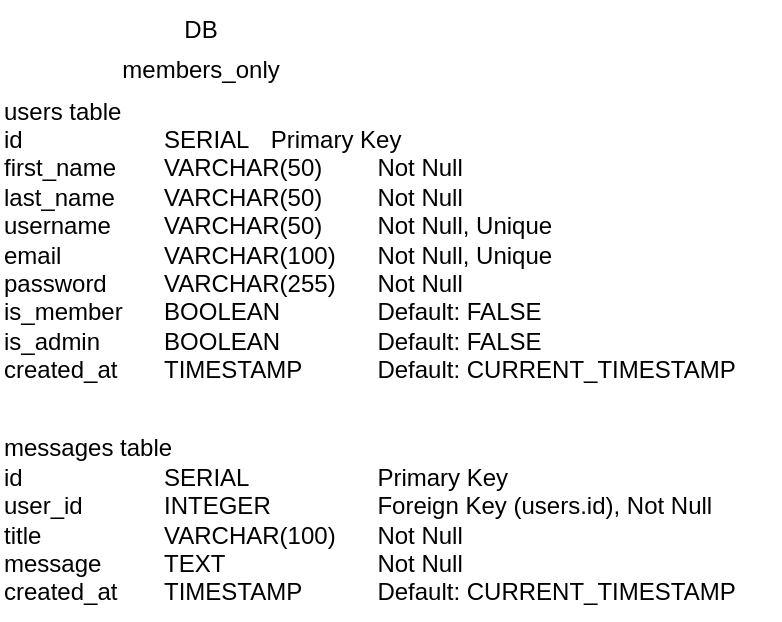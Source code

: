<mxfile version="24.5.4" type="device">
  <diagram name="Page-1" id="crxT8aWyLm-dhsF8x4k2">
    <mxGraphModel dx="827" dy="417" grid="1" gridSize="10" guides="1" tooltips="1" connect="1" arrows="1" fold="1" page="1" pageScale="1" pageWidth="850" pageHeight="1100" math="0" shadow="0">
      <root>
        <mxCell id="0" />
        <mxCell id="1" parent="0" />
        <mxCell id="vYu6mopZHPDoFizPH-5i-1" value="DB" style="text;html=1;align=center;verticalAlign=middle;resizable=0;points=[];autosize=1;strokeColor=none;fillColor=none;" vertex="1" parent="1">
          <mxGeometry x="90" y="20" width="40" height="30" as="geometry" />
        </mxCell>
        <mxCell id="vYu6mopZHPDoFizPH-5i-2" value="members_only" style="text;html=1;align=center;verticalAlign=middle;resizable=0;points=[];autosize=1;strokeColor=none;fillColor=none;" vertex="1" parent="1">
          <mxGeometry x="60" y="40" width="100" height="30" as="geometry" />
        </mxCell>
        <mxCell id="vYu6mopZHPDoFizPH-5i-3" value="&lt;div&gt;users table&lt;/div&gt;&lt;div&gt;id&lt;span style=&quot;white-space-collapse: preserve;&quot;&gt;&#x9;&lt;/span&gt;&amp;nbsp; &amp;nbsp; &amp;nbsp; &amp;nbsp; &amp;nbsp; &amp;nbsp; &amp;nbsp; &amp;nbsp; SERIAL&lt;span style=&quot;white-space-collapse: preserve;&quot;&gt;&#x9;&lt;/span&gt;Primary Key&lt;/div&gt;&lt;div&gt;first_name&lt;span style=&quot;white-space-collapse: preserve;&quot;&gt;&#x9;&lt;/span&gt;VARCHAR(50)&lt;span style=&quot;white-space-collapse: preserve;&quot;&gt;&#x9;&lt;/span&gt;Not Null&lt;/div&gt;&lt;div&gt;last_name&lt;span style=&quot;white-space-collapse: preserve;&quot;&gt;&#x9;&lt;/span&gt;VARCHAR(50)&lt;span style=&quot;white-space-collapse: preserve;&quot;&gt;&#x9;&lt;/span&gt;Not Null&lt;/div&gt;&lt;div&gt;username&lt;span style=&quot;white-space-collapse: preserve;&quot;&gt;&#x9;&lt;/span&gt;VARCHAR(50)&lt;span style=&quot;white-space-collapse: preserve;&quot;&gt;&#x9;&lt;/span&gt;Not Null, Unique&lt;/div&gt;&lt;div&gt;email&lt;span style=&quot;white-space-collapse: preserve;&quot;&gt;&#x9;&lt;/span&gt;&amp;nbsp; &amp;nbsp; &amp;nbsp; &amp;nbsp; VARCHAR(100)&lt;span style=&quot;white-space-collapse: preserve;&quot;&gt;&#x9;&lt;/span&gt;Not Null, Unique&lt;/div&gt;&lt;div&gt;password&lt;span style=&quot;white-space-collapse: preserve;&quot;&gt;&#x9;&lt;span style=&quot;white-space: pre;&quot;&gt;&#x9;&lt;/span&gt;&lt;/span&gt;VARCHAR(255)&lt;span style=&quot;white-space-collapse: preserve;&quot;&gt;&#x9;&lt;/span&gt;Not Null&lt;/div&gt;&lt;div&gt;is_member&lt;span style=&quot;white-space-collapse: preserve;&quot;&gt;&#x9;&lt;/span&gt;BOOLEAN&lt;span style=&quot;white-space-collapse: preserve;&quot;&gt;&#x9;&lt;span style=&quot;white-space: pre;&quot;&gt;&#x9;&lt;/span&gt;&lt;/span&gt;Default: FALSE&lt;/div&gt;&lt;div&gt;is_admin&lt;span style=&quot;white-space-collapse: preserve;&quot;&gt;&#x9;&lt;span style=&quot;white-space: pre;&quot;&gt;&#x9;&lt;/span&gt;&lt;/span&gt;BOOLEAN&lt;span style=&quot;white-space-collapse: preserve;&quot;&gt;&#x9;&lt;span style=&quot;white-space: pre;&quot;&gt;&#x9;&lt;/span&gt;&lt;/span&gt;Default: FALSE&lt;/div&gt;&lt;div&gt;created_at&lt;span style=&quot;white-space-collapse: preserve;&quot;&gt;&#x9;&lt;/span&gt;TIMESTAMP&lt;span style=&quot;white-space-collapse: preserve;&quot;&gt;&#x9;&lt;span style=&quot;white-space: pre;&quot;&gt;&#x9;&lt;/span&gt;&lt;/span&gt;Default: CURRENT_TIMESTAMP&lt;/div&gt;" style="text;html=1;align=left;verticalAlign=middle;resizable=0;points=[];autosize=1;strokeColor=none;fillColor=none;" vertex="1" parent="1">
          <mxGeometry x="10" y="60" width="390" height="160" as="geometry" />
        </mxCell>
        <mxCell id="vYu6mopZHPDoFizPH-5i-4" value="messages table&lt;div&gt;&lt;div&gt;id&lt;span style=&quot;white-space-collapse: preserve;&quot;&gt;&#x9;&lt;span style=&quot;white-space: pre;&quot;&gt;&#x9;&lt;span style=&quot;white-space: pre;&quot;&gt;&#x9;&lt;/span&gt;&lt;/span&gt;&lt;/span&gt;SERIAL&lt;span style=&quot;white-space-collapse: preserve;&quot;&gt;&#x9;&lt;span style=&quot;white-space: pre;&quot;&gt;&#x9;&lt;/span&gt;&lt;span style=&quot;white-space: pre;&quot;&gt;&#x9;&lt;/span&gt;&lt;/span&gt;Primary Key&lt;/div&gt;&lt;div&gt;user_id&lt;span style=&quot;white-space-collapse: preserve;&quot;&gt;&#x9;&lt;span style=&quot;white-space: pre;&quot;&gt;&#x9;&lt;/span&gt;&lt;/span&gt;INTEGER&lt;span style=&quot;white-space-collapse: preserve;&quot;&gt;&#x9;&lt;span style=&quot;white-space: pre;&quot;&gt;&#x9;&lt;/span&gt;&lt;/span&gt;Foreign Key (users.id), Not Null&lt;/div&gt;&lt;div&gt;title&lt;span style=&quot;white-space-collapse: preserve;&quot;&gt;&#x9;&lt;span style=&quot;white-space: pre;&quot;&gt;&#x9;&lt;span style=&quot;white-space: pre;&quot;&gt;&#x9;&lt;/span&gt;&lt;/span&gt;&lt;/span&gt;VARCHAR(100)&lt;span style=&quot;white-space-collapse: preserve;&quot;&gt;&#x9;&lt;/span&gt;Not Null&lt;/div&gt;&lt;div&gt;message&lt;span style=&quot;white-space-collapse: preserve;&quot;&gt;&#x9;&lt;span style=&quot;white-space: pre;&quot;&gt;&#x9;&lt;/span&gt;&lt;/span&gt;TEXT&lt;span style=&quot;white-space-collapse: preserve;&quot;&gt;&#x9;&lt;span style=&quot;white-space: pre;&quot;&gt;&#x9;&lt;/span&gt;&lt;span style=&quot;white-space: pre;&quot;&gt;&#x9;&lt;/span&gt;&lt;/span&gt;Not Null&lt;/div&gt;&lt;div&gt;created_at&lt;span style=&quot;white-space-collapse: preserve;&quot;&gt;&#x9;&lt;/span&gt;TIMESTAMP&lt;span style=&quot;white-space-collapse: preserve;&quot;&gt;&#x9;&lt;span style=&quot;white-space: pre;&quot;&gt;&#x9;&lt;/span&gt;&lt;/span&gt;Default: CURRENT_TIMESTAMP&lt;/div&gt;&lt;/div&gt;" style="text;html=1;align=left;verticalAlign=middle;resizable=0;points=[];autosize=1;strokeColor=none;fillColor=none;" vertex="1" parent="1">
          <mxGeometry x="10" y="230" width="390" height="100" as="geometry" />
        </mxCell>
      </root>
    </mxGraphModel>
  </diagram>
</mxfile>
